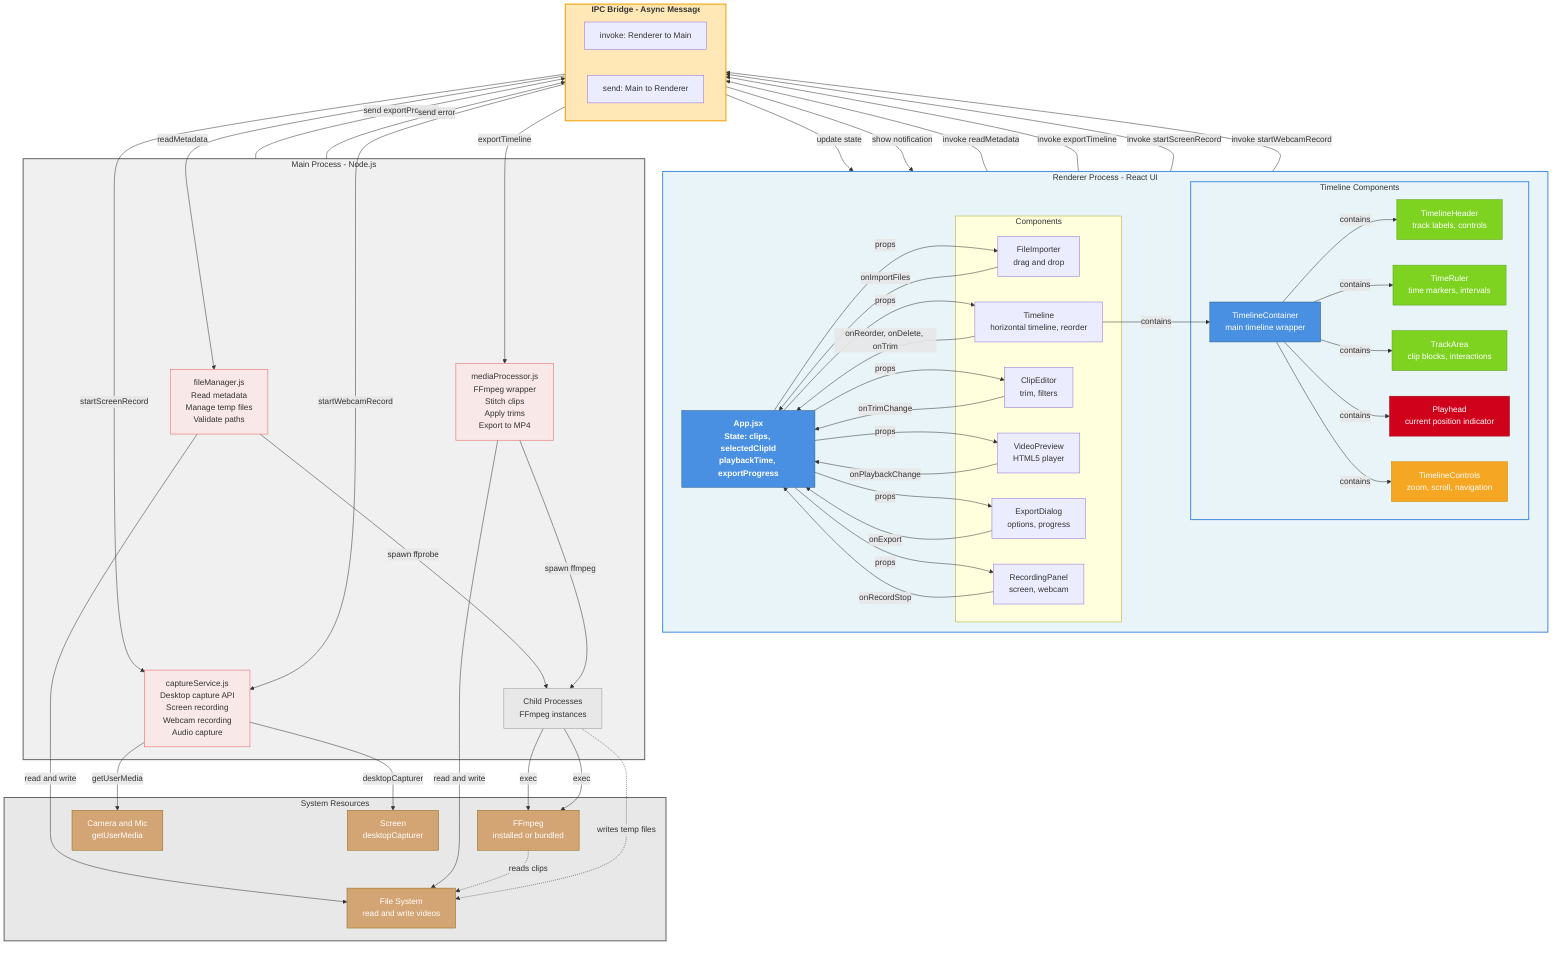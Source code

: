 graph TB
    subgraph Renderer["Renderer Process - React UI"]
        App["App.jsx<br/>State: clips, selectedClipId<br/>playbackTime, exportProgress"]
        
        subgraph Components["Components"]
            FI["FileImporter<br/>drag and drop"]
            TL["Timeline<br/>horizontal timeline, reorder"]
            CE["ClipEditor<br/>trim, filters"]
            VP["VideoPreview<br/>HTML5 player"]
            ED["ExportDialog<br/>options, progress"]
            REC["RecordingPanel<br/>screen, webcam"]
        end
        
        subgraph TimelineComponents["Timeline Components"]
            TC["TimelineContainer<br/>main timeline wrapper"]
            TH["TimelineHeader<br/>track labels, controls"]
            TR["TimeRuler<br/>time markers, intervals"]
            TA["TrackArea<br/>clip blocks, interactions"]
            PH["Playhead<br/>current position indicator"]
            TZ["TimelineControls<br/>zoom, scroll, navigation"]
        end
        
        App -->|props| FI
        App -->|props| TL
        App -->|props| CE
        App -->|props| VP
        App -->|props| ED
        App -->|props| REC
        
        TL -->|contains| TC
        TC -->|contains| TH
        TC -->|contains| TR
        TC -->|contains| TA
        TC -->|contains| PH
        TC -->|contains| TZ
        
        FI -->|onImportFiles| App
        TL -->|onReorder, onDelete, onTrim| App
        CE -->|onTrimChange| App
        VP -->|onPlaybackChange| App
        ED -->|onExport| App
        REC -->|onRecordStop| App
    end
    
    subgraph IPCBridge["IPC Bridge - Async Messages"]
        IPCInvoke["invoke: Renderer to Main"]
        IPCSend["send: Main to Renderer"]
    end
    
    subgraph Main["Main Process - Node.js"]
        FileMan["fileManager.js<br/>Read metadata<br/>Manage temp files<br/>Validate paths"]
        
        MediaProc["mediaProcessor.js<br/>FFmpeg wrapper<br/>Stitch clips<br/>Apply trims<br/>Export to MP4"]
        
        CaptureSvc["captureService.js<br/>Desktop capture API<br/>Screen recording<br/>Webcam recording<br/>Audio capture"]
        
        ChildProcs["Child Processes<br/>FFmpeg instances"]
    end
    
    subgraph System["System Resources"]
        FFmpeg["FFmpeg<br/>installed or bundled"]
        FileSystem["File System<br/>read and write videos"]
        Camera["Camera and Mic<br/>getUserMedia"]
        Screen["Screen<br/>desktopCapturer"]
    end
    
    Renderer -->|invoke readMetadata| IPCBridge
    IPCBridge -->|readMetadata| FileMan
    FileMan -->|spawn ffprobe| ChildProcs
    ChildProcs -->|exec| FFmpeg
    
    Renderer -->|invoke exportTimeline| IPCBridge
    IPCBridge -->|exportTimeline| MediaProc
    MediaProc -->|spawn ffmpeg| ChildProcs
    ChildProcs -->|exec| FFmpeg
    
    Renderer -->|invoke startScreenRecord| IPCBridge
    IPCBridge -->|startScreenRecord| CaptureSvc
    CaptureSvc -->|desktopCapturer| Screen
    
    Renderer -->|invoke startWebcamRecord| IPCBridge
    IPCBridge -->|startWebcamRecord| CaptureSvc
    CaptureSvc -->|getUserMedia| Camera
    
    FileMan -->|read and write| FileSystem
    MediaProc -->|read and write| FileSystem
    
    Main -->|send exportProgress| IPCBridge
    IPCBridge -->|update state| Renderer
    
    Main -->|send error| IPCBridge
    IPCBridge -->|show notification| Renderer
    
    FFmpeg -.->|reads clips| FileSystem
    ChildProcs -.->|writes temp files| FileSystem
    
    style App fill:#4A90E2,stroke:#2E5C8A,color:#fff,font-weight:bold
    style Renderer fill:#E8F4F8,stroke:#4A90E2,stroke-width:2px
    style TimelineComponents fill:#E8F4F8,stroke:#4A90E2,stroke-width:2px
    style TC fill:#4A90E2,stroke:#2E5C8A,color:#fff
    style TH fill:#7ED321,stroke:#5BA017,color:#fff
    style TR fill:#7ED321,stroke:#5BA017,color:#fff
    style TA fill:#7ED321,stroke:#5BA017,color:#fff
    style PH fill:#D0021B,stroke:#A00116,color:#fff
    style TZ fill:#F5A623,stroke:#D18A0A,color:#fff
    style FileMan fill:#F8E8E8,stroke:#E85D5D
    style MediaProc fill:#F8E8E8,stroke:#E85D5D
    style CaptureSvc fill:#F8E8E8,stroke:#E85D5D
    style Main fill:#F0F0F0,stroke:#666,stroke-width:2px
    style IPCBridge fill:#FFE8B6,stroke:#F0A000,stroke-width:2px,font-weight:bold
    style System fill:#E8E8E8,stroke:#666,stroke-width:2px
    style FFmpeg fill:#D4A574,stroke:#8B6914,color:#fff
    style FileSystem fill:#D4A574,stroke:#8B6914,color:#fff
    style Camera fill:#D4A574,stroke:#8B6914,color:#fff
    style Screen fill:#D4A574,stroke:#8B6914,color:#fff
    style ChildProcs fill:#E8E8E8,stroke:#999